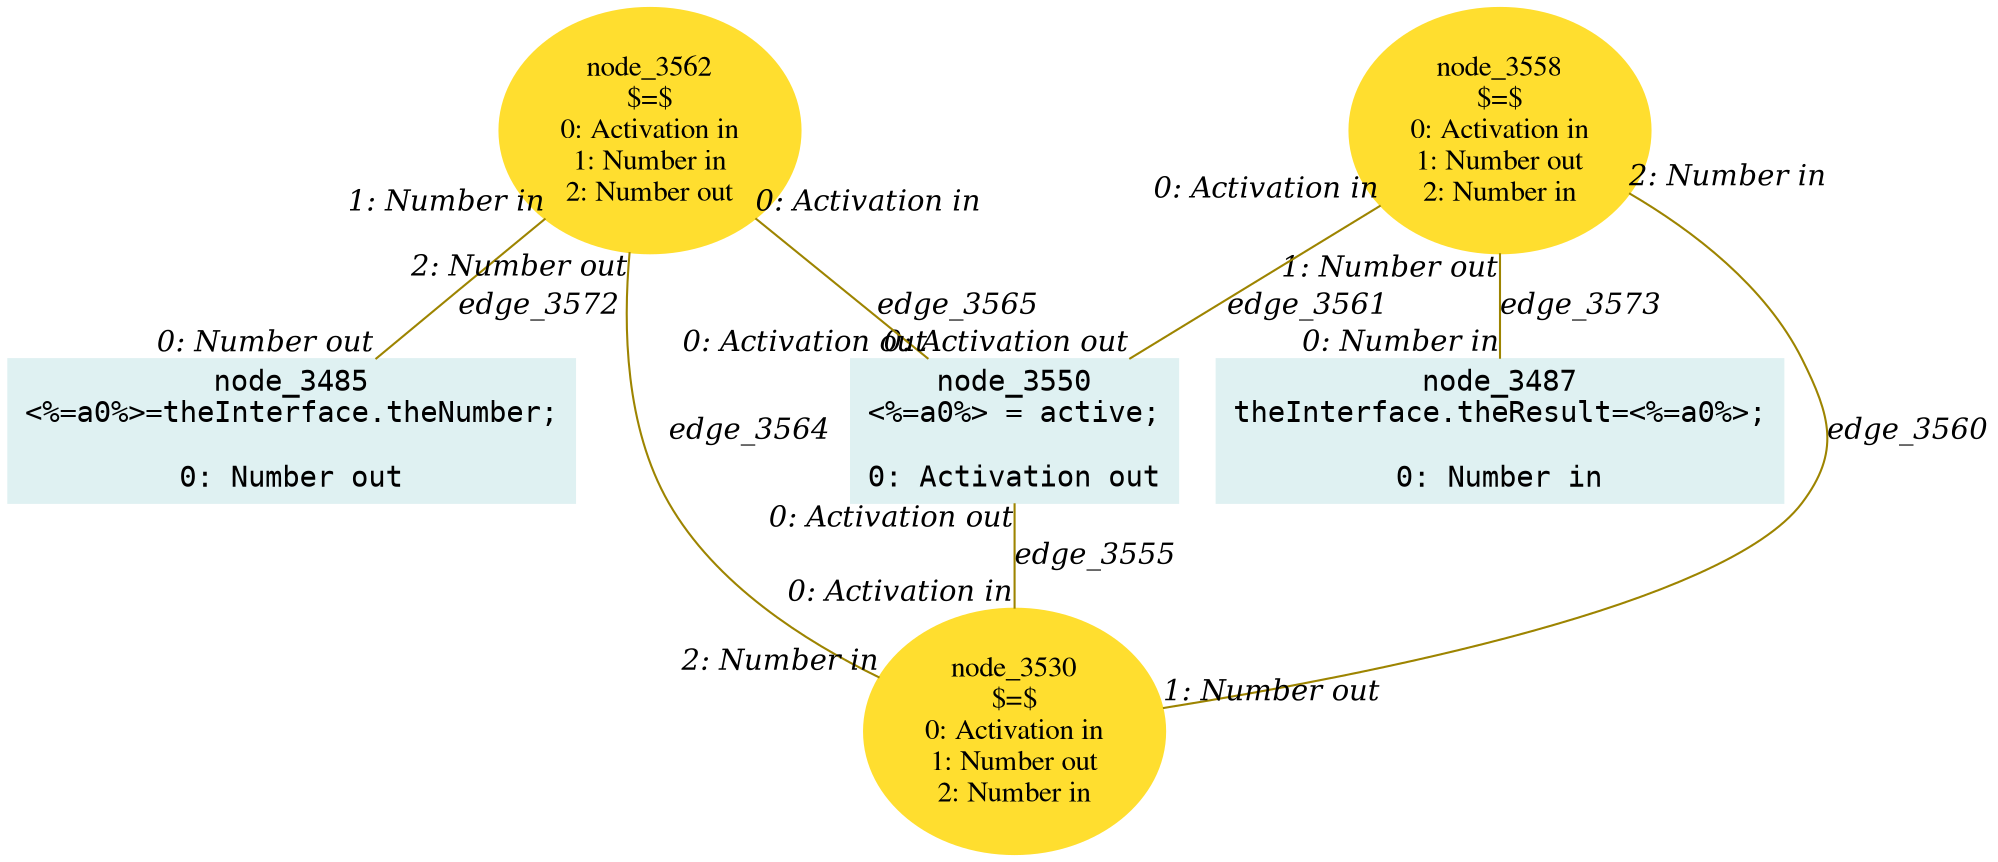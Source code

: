 digraph g{node_3485 [shape="box", style="filled", color="#dff1f2", fontname="Courier", label="node_3485
<%=a0%>=theInterface.theNumber;

0: Number out" ]
node_3487 [shape="box", style="filled", color="#dff1f2", fontname="Courier", label="node_3487
theInterface.theResult=<%=a0%>;

0: Number in" ]
node_3530 [shape="ellipse", style="filled", color="#ffde2f", fontname="Times", label="node_3530
$=$
0: Activation in
1: Number out
2: Number in" ]
node_3550 [shape="box", style="filled", color="#dff1f2", fontname="Courier", label="node_3550
<%=a0%> = active;

0: Activation out" ]
node_3558 [shape="ellipse", style="filled", color="#ffde2f", fontname="Times", label="node_3558
$=$
0: Activation in
1: Number out
2: Number in" ]
node_3562 [shape="ellipse", style="filled", color="#ffde2f", fontname="Times", label="node_3562
$=$
0: Activation in
1: Number in
2: Number out" ]
node_3550 -> node_3530 [dir=none, arrowHead=none, fontname="Times-Italic", arrowsize=1, color="#9d8400", label="edge_3555",  headlabel="0: Activation in", taillabel="0: Activation out" ]
node_3558 -> node_3530 [dir=none, arrowHead=none, fontname="Times-Italic", arrowsize=1, color="#9d8400", label="edge_3560",  headlabel="1: Number out", taillabel="2: Number in" ]
node_3558 -> node_3550 [dir=none, arrowHead=none, fontname="Times-Italic", arrowsize=1, color="#9d8400", label="edge_3561",  headlabel="0: Activation out", taillabel="0: Activation in" ]
node_3562 -> node_3530 [dir=none, arrowHead=none, fontname="Times-Italic", arrowsize=1, color="#9d8400", label="edge_3564",  headlabel="2: Number in", taillabel="2: Number out" ]
node_3562 -> node_3550 [dir=none, arrowHead=none, fontname="Times-Italic", arrowsize=1, color="#9d8400", label="edge_3565",  headlabel="0: Activation out", taillabel="0: Activation in" ]
node_3562 -> node_3485 [dir=none, arrowHead=none, fontname="Times-Italic", arrowsize=1, color="#9d8400", label="edge_3572",  headlabel="0: Number out", taillabel="1: Number in" ]
node_3558 -> node_3487 [dir=none, arrowHead=none, fontname="Times-Italic", arrowsize=1, color="#9d8400", label="edge_3573",  headlabel="0: Number in", taillabel="1: Number out" ]
}